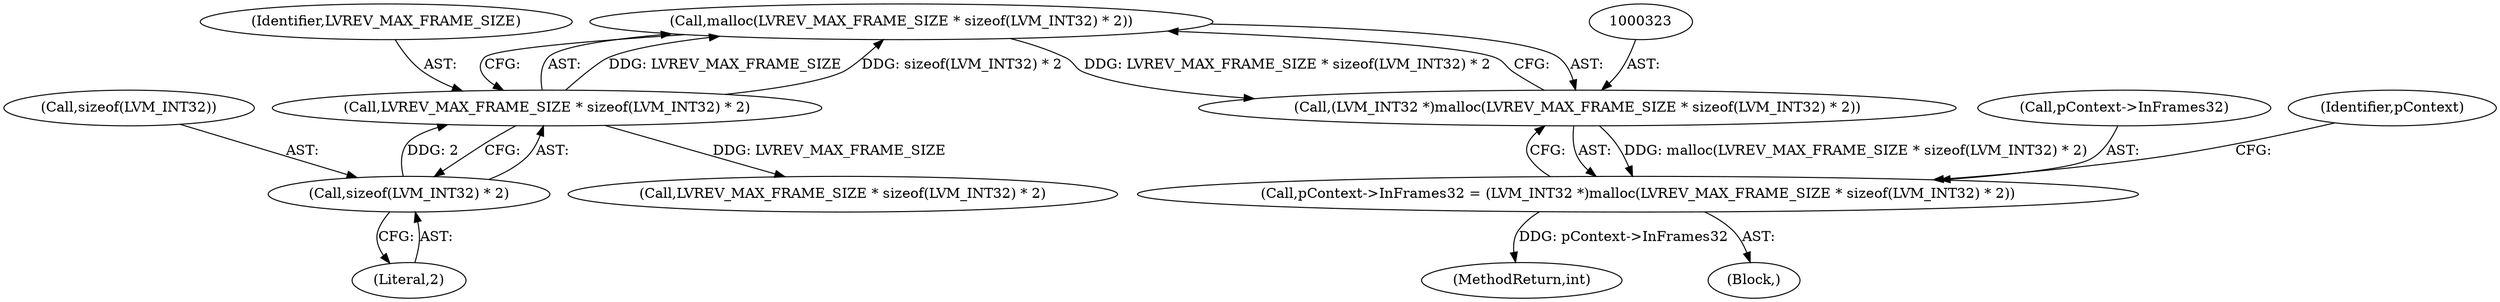 digraph "0_Android_aeea52da00d210587fb3ed895de3d5f2e0264c88_5@API" {
"1000324" [label="(Call,malloc(LVREV_MAX_FRAME_SIZE * sizeof(LVM_INT32) * 2))"];
"1000325" [label="(Call,LVREV_MAX_FRAME_SIZE * sizeof(LVM_INT32) * 2)"];
"1000327" [label="(Call,sizeof(LVM_INT32) * 2)"];
"1000322" [label="(Call,(LVM_INT32 *)malloc(LVREV_MAX_FRAME_SIZE * sizeof(LVM_INT32) * 2))"];
"1000318" [label="(Call,pContext->InFrames32 = (LVM_INT32 *)malloc(LVREV_MAX_FRAME_SIZE * sizeof(LVM_INT32) * 2))"];
"1000327" [label="(Call,sizeof(LVM_INT32) * 2)"];
"1000322" [label="(Call,(LVM_INT32 *)malloc(LVREV_MAX_FRAME_SIZE * sizeof(LVM_INT32) * 2))"];
"1000324" [label="(Call,malloc(LVREV_MAX_FRAME_SIZE * sizeof(LVM_INT32) * 2))"];
"1000328" [label="(Call,sizeof(LVM_INT32))"];
"1000325" [label="(Call,LVREV_MAX_FRAME_SIZE * sizeof(LVM_INT32) * 2)"];
"1000318" [label="(Call,pContext->InFrames32 = (LVM_INT32 *)malloc(LVREV_MAX_FRAME_SIZE * sizeof(LVM_INT32) * 2))"];
"1000319" [label="(Call,pContext->InFrames32)"];
"1000353" [label="(MethodReturn,int)"];
"1000106" [label="(Block,)"];
"1000330" [label="(Literal,2)"];
"1000326" [label="(Identifier,LVREV_MAX_FRAME_SIZE)"];
"1000333" [label="(Identifier,pContext)"];
"1000338" [label="(Call,LVREV_MAX_FRAME_SIZE * sizeof(LVM_INT32) * 2)"];
"1000324" -> "1000322"  [label="AST: "];
"1000324" -> "1000325"  [label="CFG: "];
"1000325" -> "1000324"  [label="AST: "];
"1000322" -> "1000324"  [label="CFG: "];
"1000324" -> "1000322"  [label="DDG: LVREV_MAX_FRAME_SIZE * sizeof(LVM_INT32) * 2"];
"1000325" -> "1000324"  [label="DDG: LVREV_MAX_FRAME_SIZE"];
"1000325" -> "1000324"  [label="DDG: sizeof(LVM_INT32) * 2"];
"1000325" -> "1000327"  [label="CFG: "];
"1000326" -> "1000325"  [label="AST: "];
"1000327" -> "1000325"  [label="AST: "];
"1000327" -> "1000325"  [label="DDG: 2"];
"1000325" -> "1000338"  [label="DDG: LVREV_MAX_FRAME_SIZE"];
"1000327" -> "1000330"  [label="CFG: "];
"1000328" -> "1000327"  [label="AST: "];
"1000330" -> "1000327"  [label="AST: "];
"1000322" -> "1000318"  [label="AST: "];
"1000323" -> "1000322"  [label="AST: "];
"1000318" -> "1000322"  [label="CFG: "];
"1000322" -> "1000318"  [label="DDG: malloc(LVREV_MAX_FRAME_SIZE * sizeof(LVM_INT32) * 2)"];
"1000318" -> "1000106"  [label="AST: "];
"1000319" -> "1000318"  [label="AST: "];
"1000333" -> "1000318"  [label="CFG: "];
"1000318" -> "1000353"  [label="DDG: pContext->InFrames32"];
}
